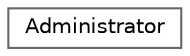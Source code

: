 digraph "Graphical Class Hierarchy"
{
 // LATEX_PDF_SIZE
  bgcolor="transparent";
  edge [fontname=Helvetica,fontsize=10,labelfontname=Helvetica,labelfontsize=10];
  node [fontname=Helvetica,fontsize=10,shape=box,height=0.2,width=0.4];
  rankdir="LR";
  Node0 [id="Node000000",label="Administrator",height=0.2,width=0.4,color="grey40", fillcolor="white", style="filled",URL="$classAdministrator.html",tooltip="Sequelize model representing an administrator in the system."];
}
